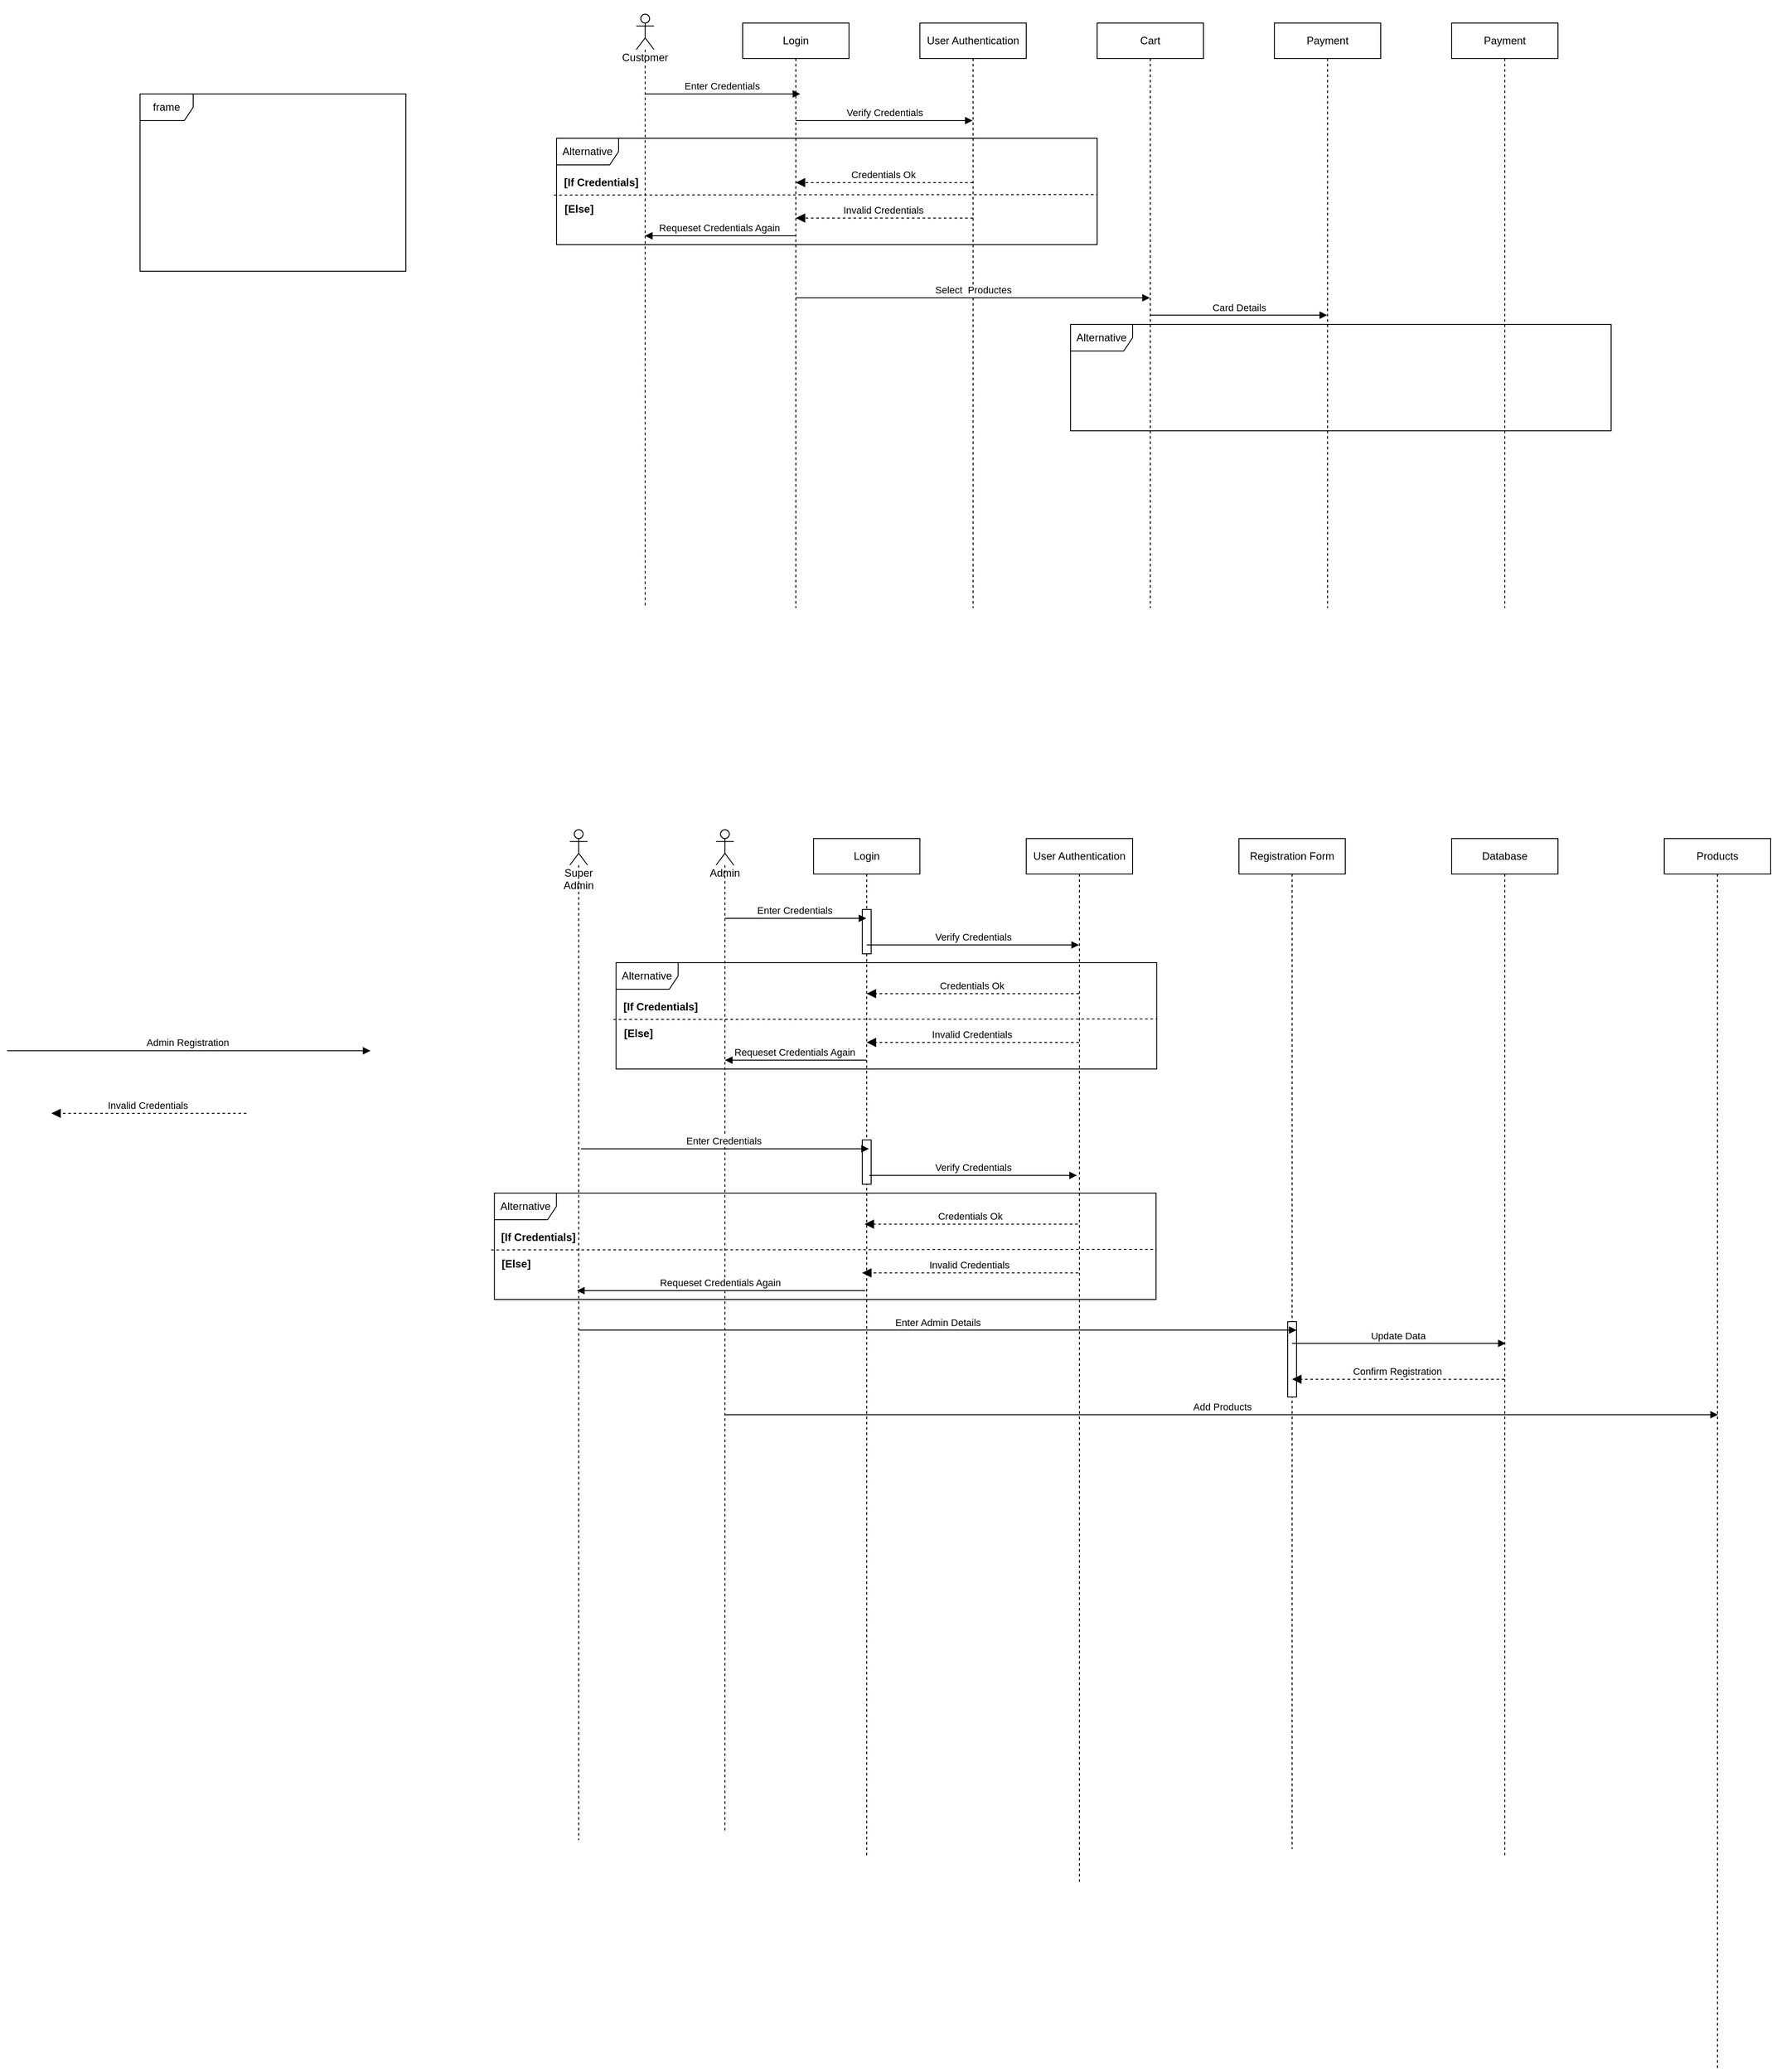 <mxfile version="22.1.3" type="github">
  <diagram name="Page-1" id="2YBvvXClWsGukQMizWep">
    <mxGraphModel dx="2835" dy="871" grid="1" gridSize="10" guides="1" tooltips="1" connect="1" arrows="1" fold="1" page="1" pageScale="1" pageWidth="850" pageHeight="1100" math="0" shadow="0">
      <root>
        <mxCell id="0" />
        <mxCell id="1" parent="0" />
        <mxCell id="aM9ryv3xv72pqoxQDRHE-1" value="Login" style="shape=umlLifeline;perimeter=lifelinePerimeter;whiteSpace=wrap;html=1;container=0;dropTarget=0;collapsible=0;recursiveResize=0;outlineConnect=0;portConstraint=eastwest;newEdgeStyle={&quot;edgeStyle&quot;:&quot;elbowEdgeStyle&quot;,&quot;elbow&quot;:&quot;vertical&quot;,&quot;curved&quot;:0,&quot;rounded&quot;:0};" parent="1" vertex="1">
          <mxGeometry x="200" y="40" width="120" height="660" as="geometry" />
        </mxCell>
        <mxCell id="aM9ryv3xv72pqoxQDRHE-7" value="Enter Credentials&amp;nbsp;" style="html=1;verticalAlign=bottom;endArrow=block;edgeStyle=elbowEdgeStyle;elbow=vertical;curved=0;rounded=0;" parent="1" source="QAOvOlGFRHG_OL1_7ynz-3" edge="1">
          <mxGeometry relative="1" as="geometry">
            <mxPoint x="95" y="120" as="sourcePoint" />
            <Array as="points">
              <mxPoint x="180" y="120" />
            </Array>
            <mxPoint x="265" y="120" as="targetPoint" />
            <mxPoint as="offset" />
          </mxGeometry>
        </mxCell>
        <mxCell id="aM9ryv3xv72pqoxQDRHE-9" value="Requeset Credentials Again&amp;nbsp;" style="html=1;verticalAlign=bottom;endArrow=block;edgeStyle=elbowEdgeStyle;elbow=vertical;curved=0;rounded=0;" parent="1" source="aM9ryv3xv72pqoxQDRHE-1" edge="1">
          <mxGeometry relative="1" as="geometry">
            <mxPoint x="265" y="280" as="sourcePoint" />
            <Array as="points">
              <mxPoint x="190" y="280" />
            </Array>
            <mxPoint x="89.759" y="280" as="targetPoint" />
          </mxGeometry>
        </mxCell>
        <mxCell id="QAOvOlGFRHG_OL1_7ynz-2" value="frame" style="shape=umlFrame;whiteSpace=wrap;html=1;pointerEvents=0;" parent="1" vertex="1">
          <mxGeometry x="-480" y="120" width="300" height="200" as="geometry" />
        </mxCell>
        <mxCell id="QAOvOlGFRHG_OL1_7ynz-3" value="&lt;br&gt;&lt;br&gt;&lt;br&gt;&lt;br&gt;Customer" style="shape=umlLifeline;perimeter=lifelinePerimeter;whiteSpace=wrap;html=1;container=1;dropTarget=0;collapsible=0;recursiveResize=0;outlineConnect=0;portConstraint=eastwest;newEdgeStyle={&quot;curved&quot;:0,&quot;rounded&quot;:0};participant=umlActor;" parent="1" vertex="1">
          <mxGeometry x="80" y="30" width="20" height="670" as="geometry" />
        </mxCell>
        <mxCell id="QAOvOlGFRHG_OL1_7ynz-8" value="User Authentication" style="shape=umlLifeline;perimeter=lifelinePerimeter;whiteSpace=wrap;html=1;container=1;dropTarget=0;collapsible=0;recursiveResize=0;outlineConnect=0;portConstraint=eastwest;newEdgeStyle={&quot;curved&quot;:0,&quot;rounded&quot;:0};" parent="1" vertex="1">
          <mxGeometry x="400" y="40" width="120" height="660" as="geometry" />
        </mxCell>
        <mxCell id="QAOvOlGFRHG_OL1_7ynz-13" value="Verify Credentials" style="html=1;verticalAlign=bottom;endArrow=block;edgeStyle=elbowEdgeStyle;elbow=vertical;curved=0;rounded=0;" parent="1" source="aM9ryv3xv72pqoxQDRHE-1" target="QAOvOlGFRHG_OL1_7ynz-8" edge="1">
          <mxGeometry relative="1" as="geometry">
            <mxPoint x="270" y="150" as="sourcePoint" />
            <Array as="points">
              <mxPoint x="360" y="150" />
            </Array>
            <mxPoint x="460" y="150" as="targetPoint" />
            <mxPoint as="offset" />
          </mxGeometry>
        </mxCell>
        <mxCell id="QAOvOlGFRHG_OL1_7ynz-14" value="Alternative" style="shape=umlFrame;whiteSpace=wrap;html=1;pointerEvents=0;width=70;height=30;" parent="1" vertex="1">
          <mxGeometry x="-10" y="170" width="610" height="120" as="geometry" />
        </mxCell>
        <mxCell id="QAOvOlGFRHG_OL1_7ynz-15" value="Credentials Ok&amp;nbsp;" style="html=1;verticalAlign=bottom;endArrow=block;dashed=1;endSize=8;curved=0;rounded=0;endFill=1;" parent="1" target="aM9ryv3xv72pqoxQDRHE-1" edge="1">
          <mxGeometry relative="1" as="geometry">
            <mxPoint x="460" y="220" as="sourcePoint" />
            <mxPoint x="269.759" y="219.63" as="targetPoint" />
          </mxGeometry>
        </mxCell>
        <mxCell id="QAOvOlGFRHG_OL1_7ynz-20" value="[If Credentials]" style="text;html=1;align=center;verticalAlign=middle;resizable=0;points=[];autosize=1;strokeColor=none;fillColor=none;fontStyle=1" parent="1" vertex="1">
          <mxGeometry x="-15" y="205" width="110" height="30" as="geometry" />
        </mxCell>
        <mxCell id="QAOvOlGFRHG_OL1_7ynz-21" value="" style="endArrow=none;dashed=1;html=1;rounded=0;exitX=-0.005;exitY=0.534;exitDx=0;exitDy=0;exitPerimeter=0;entryX=1.001;entryY=0.529;entryDx=0;entryDy=0;entryPerimeter=0;" parent="1" source="QAOvOlGFRHG_OL1_7ynz-14" target="QAOvOlGFRHG_OL1_7ynz-14" edge="1">
          <mxGeometry width="50" height="50" relative="1" as="geometry">
            <mxPoint x="-20.005" y="234.26" as="sourcePoint" />
            <mxPoint x="556.72" y="234.26" as="targetPoint" />
          </mxGeometry>
        </mxCell>
        <mxCell id="QAOvOlGFRHG_OL1_7ynz-23" value="[Else]" style="text;html=1;align=center;verticalAlign=middle;resizable=0;points=[];autosize=1;strokeColor=none;fillColor=none;fontStyle=1" parent="1" vertex="1">
          <mxGeometry x="-15" y="235" width="60" height="30" as="geometry" />
        </mxCell>
        <mxCell id="QAOvOlGFRHG_OL1_7ynz-24" value="Invalid Credentials&amp;nbsp;" style="html=1;verticalAlign=bottom;endArrow=block;dashed=1;endSize=8;curved=0;rounded=0;endFill=1;" parent="1" target="aM9ryv3xv72pqoxQDRHE-1" edge="1">
          <mxGeometry relative="1" as="geometry">
            <mxPoint x="460" y="260" as="sourcePoint" />
            <mxPoint x="269.999" y="260" as="targetPoint" />
          </mxGeometry>
        </mxCell>
        <mxCell id="ZfyzumD2qH9o0AzrMvMQ-1" value="Cart" style="shape=umlLifeline;perimeter=lifelinePerimeter;whiteSpace=wrap;html=1;container=1;dropTarget=0;collapsible=0;recursiveResize=0;outlineConnect=0;portConstraint=eastwest;newEdgeStyle={&quot;curved&quot;:0,&quot;rounded&quot;:0};" parent="1" vertex="1">
          <mxGeometry x="600" y="40" width="120" height="660" as="geometry" />
        </mxCell>
        <mxCell id="ZfyzumD2qH9o0AzrMvMQ-3" value="Select&amp;nbsp; Productes" style="html=1;verticalAlign=bottom;endArrow=block;edgeStyle=elbowEdgeStyle;elbow=vertical;curved=0;rounded=0;" parent="1" source="aM9ryv3xv72pqoxQDRHE-1" target="ZfyzumD2qH9o0AzrMvMQ-1" edge="1">
          <mxGeometry relative="1" as="geometry">
            <mxPoint x="310" y="350" as="sourcePoint" />
            <Array as="points">
              <mxPoint x="361" y="350" />
            </Array>
            <mxPoint x="446" y="350" as="targetPoint" />
            <mxPoint as="offset" />
          </mxGeometry>
        </mxCell>
        <mxCell id="ZfyzumD2qH9o0AzrMvMQ-5" value="Payment" style="shape=umlLifeline;perimeter=lifelinePerimeter;whiteSpace=wrap;html=1;container=1;dropTarget=0;collapsible=0;recursiveResize=0;outlineConnect=0;portConstraint=eastwest;newEdgeStyle={&quot;curved&quot;:0,&quot;rounded&quot;:0};" parent="1" vertex="1">
          <mxGeometry x="800" y="40" width="120" height="660" as="geometry" />
        </mxCell>
        <mxCell id="ZfyzumD2qH9o0AzrMvMQ-6" value="Card Details" style="html=1;verticalAlign=bottom;endArrow=block;edgeStyle=elbowEdgeStyle;elbow=vertical;curved=0;rounded=0;" parent="1" source="ZfyzumD2qH9o0AzrMvMQ-1" target="ZfyzumD2qH9o0AzrMvMQ-5" edge="1">
          <mxGeometry relative="1" as="geometry">
            <mxPoint x="660" y="369.52" as="sourcePoint" />
            <Array as="points">
              <mxPoint x="750" y="369.52" />
            </Array>
            <mxPoint x="835" y="369.52" as="targetPoint" />
            <mxPoint as="offset" />
          </mxGeometry>
        </mxCell>
        <mxCell id="ZfyzumD2qH9o0AzrMvMQ-7" value="Alternative" style="shape=umlFrame;whiteSpace=wrap;html=1;pointerEvents=0;width=70;height=30;" parent="1" vertex="1">
          <mxGeometry x="570" y="380" width="610" height="120" as="geometry" />
        </mxCell>
        <mxCell id="ZfyzumD2qH9o0AzrMvMQ-9" value="Payment" style="shape=umlLifeline;perimeter=lifelinePerimeter;whiteSpace=wrap;html=1;container=1;dropTarget=0;collapsible=0;recursiveResize=0;outlineConnect=0;portConstraint=eastwest;newEdgeStyle={&quot;curved&quot;:0,&quot;rounded&quot;:0};" parent="1" vertex="1">
          <mxGeometry x="1000" y="40" width="120" height="660" as="geometry" />
        </mxCell>
        <mxCell id="an4VMnbHj8uNjSXk6AY5-1" value="Login" style="shape=umlLifeline;perimeter=lifelinePerimeter;whiteSpace=wrap;html=1;container=1;dropTarget=0;collapsible=0;recursiveResize=0;outlineConnect=0;portConstraint=eastwest;newEdgeStyle={&quot;curved&quot;:0,&quot;rounded&quot;:0};" vertex="1" parent="1">
          <mxGeometry x="280" y="960" width="120" height="1150" as="geometry" />
        </mxCell>
        <mxCell id="an4VMnbHj8uNjSXk6AY5-35" value="" style="html=1;points=[[0,0,0,0,5],[0,1,0,0,-5],[1,0,0,0,5],[1,1,0,0,-5]];perimeter=orthogonalPerimeter;outlineConnect=0;targetShapes=umlLifeline;portConstraint=eastwest;newEdgeStyle={&quot;curved&quot;:0,&quot;rounded&quot;:0};" vertex="1" parent="an4VMnbHj8uNjSXk6AY5-1">
          <mxGeometry x="55" y="80" width="10" height="50" as="geometry" />
        </mxCell>
        <mxCell id="an4VMnbHj8uNjSXk6AY5-37" value="" style="html=1;points=[[0,0,0,0,5],[0,1,0,0,-5],[1,0,0,0,5],[1,1,0,0,-5]];perimeter=orthogonalPerimeter;outlineConnect=0;targetShapes=umlLifeline;portConstraint=eastwest;newEdgeStyle={&quot;curved&quot;:0,&quot;rounded&quot;:0};" vertex="1" parent="an4VMnbHj8uNjSXk6AY5-1">
          <mxGeometry x="55" y="340" width="10" height="50" as="geometry" />
        </mxCell>
        <mxCell id="an4VMnbHj8uNjSXk6AY5-2" value="&lt;br&gt;&lt;br&gt;&lt;br&gt;&lt;br&gt;Admin" style="shape=umlLifeline;perimeter=lifelinePerimeter;whiteSpace=wrap;html=1;container=1;dropTarget=0;collapsible=0;recursiveResize=0;outlineConnect=0;portConstraint=eastwest;newEdgeStyle={&quot;curved&quot;:0,&quot;rounded&quot;:0};participant=umlActor;" vertex="1" parent="1">
          <mxGeometry x="170" y="950" width="20" height="1130" as="geometry" />
        </mxCell>
        <mxCell id="an4VMnbHj8uNjSXk6AY5-3" value="Enter Credentials&amp;nbsp;" style="html=1;verticalAlign=bottom;endArrow=block;edgeStyle=elbowEdgeStyle;elbow=vertical;curved=0;rounded=0;" edge="1" parent="1" source="an4VMnbHj8uNjSXk6AY5-2" target="an4VMnbHj8uNjSXk6AY5-1">
          <mxGeometry relative="1" as="geometry">
            <mxPoint x="160" y="1050" as="sourcePoint" />
            <Array as="points">
              <mxPoint x="230" y="1050" />
            </Array>
            <mxPoint x="315" y="1050" as="targetPoint" />
            <mxPoint as="offset" />
          </mxGeometry>
        </mxCell>
        <mxCell id="an4VMnbHj8uNjSXk6AY5-4" value="User Authentication" style="shape=umlLifeline;perimeter=lifelinePerimeter;whiteSpace=wrap;html=1;container=1;dropTarget=0;collapsible=0;recursiveResize=0;outlineConnect=0;portConstraint=eastwest;newEdgeStyle={&quot;curved&quot;:0,&quot;rounded&quot;:0};" vertex="1" parent="1">
          <mxGeometry x="520" y="960" width="120" height="1180" as="geometry" />
        </mxCell>
        <mxCell id="an4VMnbHj8uNjSXk6AY5-5" value="Verify Credentials" style="html=1;verticalAlign=bottom;endArrow=block;edgeStyle=elbowEdgeStyle;elbow=vertical;curved=0;rounded=0;" edge="1" parent="1" source="an4VMnbHj8uNjSXk6AY5-1" target="an4VMnbHj8uNjSXk6AY5-4">
          <mxGeometry relative="1" as="geometry">
            <mxPoint x="360" y="1080" as="sourcePoint" />
            <Array as="points">
              <mxPoint x="460" y="1080" />
            </Array>
            <mxPoint x="560" y="1080" as="targetPoint" />
            <mxPoint as="offset" />
          </mxGeometry>
        </mxCell>
        <mxCell id="an4VMnbHj8uNjSXk6AY5-6" value="[If Credentials]" style="text;html=1;align=center;verticalAlign=middle;resizable=0;points=[];autosize=1;strokeColor=none;fillColor=none;fontStyle=1" vertex="1" parent="1">
          <mxGeometry x="52.2" y="1135" width="110" height="30" as="geometry" />
        </mxCell>
        <mxCell id="an4VMnbHj8uNjSXk6AY5-7" value="[Else]" style="text;html=1;align=center;verticalAlign=middle;resizable=0;points=[];autosize=1;strokeColor=none;fillColor=none;fontStyle=1" vertex="1" parent="1">
          <mxGeometry x="52.2" y="1165" width="60" height="30" as="geometry" />
        </mxCell>
        <mxCell id="an4VMnbHj8uNjSXk6AY5-8" value="" style="endArrow=none;dashed=1;html=1;rounded=0;exitX=-0.005;exitY=0.534;exitDx=0;exitDy=0;exitPerimeter=0;entryX=1.001;entryY=0.529;entryDx=0;entryDy=0;entryPerimeter=0;" edge="1" source="an4VMnbHj8uNjSXk6AY5-12" target="an4VMnbHj8uNjSXk6AY5-12" parent="1">
          <mxGeometry width="50" height="50" relative="1" as="geometry">
            <mxPoint x="47.195" y="1164.26" as="sourcePoint" />
            <mxPoint x="623.92" y="1164.26" as="targetPoint" />
          </mxGeometry>
        </mxCell>
        <mxCell id="an4VMnbHj8uNjSXk6AY5-9" value="Requeset Credentials Again&amp;nbsp;" style="html=1;verticalAlign=bottom;endArrow=block;edgeStyle=elbowEdgeStyle;elbow=vertical;curved=0;rounded=0;" edge="1" parent="1" source="an4VMnbHj8uNjSXk6AY5-1" target="an4VMnbHj8uNjSXk6AY5-2">
          <mxGeometry relative="1" as="geometry">
            <mxPoint x="327.2" y="1210" as="sourcePoint" />
            <Array as="points">
              <mxPoint x="257.2" y="1210" />
            </Array>
            <mxPoint x="156.959" y="1210" as="targetPoint" />
          </mxGeometry>
        </mxCell>
        <mxCell id="an4VMnbHj8uNjSXk6AY5-10" value="Invalid Credentials&amp;nbsp;" style="html=1;verticalAlign=bottom;endArrow=block;dashed=1;endSize=8;curved=0;rounded=0;endFill=1;" edge="1" parent="1" target="an4VMnbHj8uNjSXk6AY5-1">
          <mxGeometry relative="1" as="geometry">
            <mxPoint x="579.5" y="1190" as="sourcePoint" />
            <mxPoint x="344.974" y="1190" as="targetPoint" />
          </mxGeometry>
        </mxCell>
        <mxCell id="an4VMnbHj8uNjSXk6AY5-11" value="Credentials Ok&amp;nbsp;" style="html=1;verticalAlign=bottom;endArrow=block;dashed=1;endSize=8;curved=0;rounded=0;endFill=1;" edge="1" parent="1" target="an4VMnbHj8uNjSXk6AY5-1">
          <mxGeometry relative="1" as="geometry">
            <mxPoint x="579.5" y="1135" as="sourcePoint" />
            <mxPoint x="360" y="1135" as="targetPoint" />
          </mxGeometry>
        </mxCell>
        <mxCell id="an4VMnbHj8uNjSXk6AY5-12" value="Alternative" style="shape=umlFrame;whiteSpace=wrap;html=1;pointerEvents=0;width=70;height=30;" vertex="1" parent="1">
          <mxGeometry x="57.2" y="1100" width="610" height="120" as="geometry" />
        </mxCell>
        <mxCell id="an4VMnbHj8uNjSXk6AY5-13" value="Registration Form" style="shape=umlLifeline;perimeter=lifelinePerimeter;whiteSpace=wrap;html=1;container=1;dropTarget=0;collapsible=0;recursiveResize=0;outlineConnect=0;portConstraint=eastwest;newEdgeStyle={&quot;curved&quot;:0,&quot;rounded&quot;:0};" vertex="1" parent="1">
          <mxGeometry x="760" y="960" width="120" height="1140" as="geometry" />
        </mxCell>
        <mxCell id="an4VMnbHj8uNjSXk6AY5-39" value="" style="html=1;points=[[0,0,0,0,5],[0,1,0,0,-5],[1,0,0,0,5],[1,1,0,0,-5]];perimeter=orthogonalPerimeter;outlineConnect=0;targetShapes=umlLifeline;portConstraint=eastwest;newEdgeStyle={&quot;curved&quot;:0,&quot;rounded&quot;:0};" vertex="1" parent="an4VMnbHj8uNjSXk6AY5-13">
          <mxGeometry x="55" y="545" width="10" height="85" as="geometry" />
        </mxCell>
        <mxCell id="an4VMnbHj8uNjSXk6AY5-15" value="Enter Admin Details" style="html=1;verticalAlign=bottom;endArrow=block;edgeStyle=elbowEdgeStyle;elbow=vertical;curved=0;rounded=0;" edge="1" parent="1" source="an4VMnbHj8uNjSXk6AY5-24">
          <mxGeometry relative="1" as="geometry">
            <mxPoint x="20" y="1514.5" as="sourcePoint" />
            <Array as="points">
              <mxPoint x="456.5" y="1514.5" />
            </Array>
            <mxPoint x="825" y="1514.5" as="targetPoint" />
            <mxPoint as="offset" />
          </mxGeometry>
        </mxCell>
        <mxCell id="an4VMnbHj8uNjSXk6AY5-16" value="Admin Registration&amp;nbsp;" style="html=1;verticalAlign=bottom;endArrow=block;edgeStyle=elbowEdgeStyle;elbow=vertical;curved=0;rounded=0;" edge="1" parent="1">
          <mxGeometry relative="1" as="geometry">
            <mxPoint x="-630" y="1199.38" as="sourcePoint" />
            <Array as="points">
              <mxPoint x="-539" y="1199.38" />
            </Array>
            <mxPoint x="-220" y="1199.38" as="targetPoint" />
            <mxPoint as="offset" />
          </mxGeometry>
        </mxCell>
        <mxCell id="an4VMnbHj8uNjSXk6AY5-17" value="Invalid Credentials&amp;nbsp;" style="html=1;verticalAlign=bottom;endArrow=block;dashed=1;endSize=8;curved=0;rounded=0;endFill=1;" edge="1" parent="1">
          <mxGeometry relative="1" as="geometry">
            <mxPoint x="-360" y="1270" as="sourcePoint" />
            <mxPoint x="-580" y="1270" as="targetPoint" />
          </mxGeometry>
        </mxCell>
        <mxCell id="an4VMnbHj8uNjSXk6AY5-18" value="Confirm Registration&amp;nbsp;" style="html=1;verticalAlign=bottom;endArrow=block;dashed=1;endSize=8;curved=0;rounded=0;endFill=1;" edge="1" parent="1">
          <mxGeometry relative="1" as="geometry">
            <mxPoint x="1059.5" y="1570" as="sourcePoint" />
            <mxPoint x="820" y="1570" as="targetPoint" />
          </mxGeometry>
        </mxCell>
        <mxCell id="an4VMnbHj8uNjSXk6AY5-19" value="Database" style="shape=umlLifeline;perimeter=lifelinePerimeter;whiteSpace=wrap;html=1;container=1;dropTarget=0;collapsible=0;recursiveResize=0;outlineConnect=0;portConstraint=eastwest;newEdgeStyle={&quot;curved&quot;:0,&quot;rounded&quot;:0};" vertex="1" parent="1">
          <mxGeometry x="1000" y="960" width="120" height="1150" as="geometry" />
        </mxCell>
        <mxCell id="an4VMnbHj8uNjSXk6AY5-20" value="Update Data&amp;nbsp;" style="html=1;verticalAlign=bottom;endArrow=block;edgeStyle=elbowEdgeStyle;elbow=vertical;curved=0;rounded=0;" edge="1" parent="1">
          <mxGeometry relative="1" as="geometry">
            <mxPoint x="820" y="1529.5" as="sourcePoint" />
            <Array as="points">
              <mxPoint x="913" y="1529.5" />
            </Array>
            <mxPoint x="1061" y="1529.5" as="targetPoint" />
            <mxPoint as="offset" />
          </mxGeometry>
        </mxCell>
        <mxCell id="an4VMnbHj8uNjSXk6AY5-21" value="Products" style="shape=umlLifeline;perimeter=lifelinePerimeter;whiteSpace=wrap;html=1;container=1;dropTarget=0;collapsible=0;recursiveResize=0;outlineConnect=0;portConstraint=eastwest;newEdgeStyle={&quot;curved&quot;:0,&quot;rounded&quot;:0};" vertex="1" parent="1">
          <mxGeometry x="1240" y="960" width="120" height="1390" as="geometry" />
        </mxCell>
        <mxCell id="an4VMnbHj8uNjSXk6AY5-22" value="Add Products" style="html=1;verticalAlign=bottom;endArrow=block;edgeStyle=elbowEdgeStyle;elbow=vertical;curved=0;rounded=0;" edge="1" parent="1" source="an4VMnbHj8uNjSXk6AY5-2">
          <mxGeometry relative="1" as="geometry">
            <mxPoint x="339.5" y="1610" as="sourcePoint" />
            <Array as="points">
              <mxPoint x="467" y="1610" />
            </Array>
            <mxPoint x="1300.5" y="1610" as="targetPoint" />
            <mxPoint as="offset" />
          </mxGeometry>
        </mxCell>
        <mxCell id="an4VMnbHj8uNjSXk6AY5-24" value="&lt;br&gt;&lt;br&gt;&lt;br&gt;&lt;br&gt;&lt;br&gt;Super&lt;br&gt;Admin" style="shape=umlLifeline;perimeter=lifelinePerimeter;whiteSpace=wrap;html=1;container=1;dropTarget=0;collapsible=0;recursiveResize=0;outlineConnect=0;portConstraint=eastwest;newEdgeStyle={&quot;curved&quot;:0,&quot;rounded&quot;:0};participant=umlActor;" vertex="1" parent="1">
          <mxGeometry x="5" y="950" width="20" height="1140" as="geometry" />
        </mxCell>
        <mxCell id="an4VMnbHj8uNjSXk6AY5-25" value="Enter Credentials&amp;nbsp;" style="html=1;verticalAlign=bottom;endArrow=block;edgeStyle=elbowEdgeStyle;elbow=vertical;curved=0;rounded=0;" edge="1" parent="1">
          <mxGeometry relative="1" as="geometry">
            <mxPoint x="17.56" y="1310" as="sourcePoint" />
            <Array as="points">
              <mxPoint x="232.45" y="1310" />
            </Array>
            <mxPoint x="342.45" y="1310" as="targetPoint" />
            <mxPoint as="offset" />
          </mxGeometry>
        </mxCell>
        <mxCell id="an4VMnbHj8uNjSXk6AY5-26" value="Verify Credentials" style="html=1;verticalAlign=bottom;endArrow=block;edgeStyle=elbowEdgeStyle;elbow=vertical;curved=0;rounded=0;" edge="1" parent="1">
          <mxGeometry relative="1" as="geometry">
            <mxPoint x="342.81" y="1340" as="sourcePoint" />
            <Array as="points">
              <mxPoint x="457.2" y="1340" />
            </Array>
            <mxPoint x="577.2" y="1340" as="targetPoint" />
            <mxPoint as="offset" />
          </mxGeometry>
        </mxCell>
        <mxCell id="an4VMnbHj8uNjSXk6AY5-27" value="Alternative" style="shape=umlFrame;whiteSpace=wrap;html=1;pointerEvents=0;width=70;height=30;" vertex="1" parent="1">
          <mxGeometry x="-80.14" y="1360" width="746.59" height="120" as="geometry" />
        </mxCell>
        <mxCell id="an4VMnbHj8uNjSXk6AY5-28" value="Credentials Ok&amp;nbsp;" style="html=1;verticalAlign=bottom;endArrow=block;dashed=1;endSize=8;curved=0;rounded=0;endFill=1;" edge="1" parent="1">
          <mxGeometry relative="1" as="geometry">
            <mxPoint x="578.14" y="1395" as="sourcePoint" />
            <mxPoint x="337.64" y="1395" as="targetPoint" />
          </mxGeometry>
        </mxCell>
        <mxCell id="an4VMnbHj8uNjSXk6AY5-29" value="Invalid Credentials&amp;nbsp;" style="html=1;verticalAlign=bottom;endArrow=block;dashed=1;endSize=8;curved=0;rounded=0;endFill=1;" edge="1" parent="1">
          <mxGeometry relative="1" as="geometry">
            <mxPoint x="578.75" y="1450" as="sourcePoint" />
            <mxPoint x="334.8" y="1450" as="targetPoint" />
          </mxGeometry>
        </mxCell>
        <mxCell id="an4VMnbHj8uNjSXk6AY5-30" value="" style="endArrow=none;dashed=1;html=1;rounded=0;exitX=-0.005;exitY=0.534;exitDx=0;exitDy=0;exitPerimeter=0;entryX=1.001;entryY=0.529;entryDx=0;entryDy=0;entryPerimeter=0;" edge="1" source="an4VMnbHj8uNjSXk6AY5-27" target="an4VMnbHj8uNjSXk6AY5-27" parent="1">
          <mxGeometry width="50" height="50" relative="1" as="geometry">
            <mxPoint x="45.835" y="1424.26" as="sourcePoint" />
            <mxPoint x="622.56" y="1424.26" as="targetPoint" />
          </mxGeometry>
        </mxCell>
        <mxCell id="an4VMnbHj8uNjSXk6AY5-31" value="Requeset Credentials Again&amp;nbsp;" style="html=1;verticalAlign=bottom;endArrow=block;edgeStyle=elbowEdgeStyle;elbow=vertical;curved=0;rounded=0;" edge="1" parent="1">
          <mxGeometry relative="1" as="geometry">
            <mxPoint x="338.64" y="1470" as="sourcePoint" />
            <Array as="points">
              <mxPoint x="255.84" y="1470" />
            </Array>
            <mxPoint x="13.083" y="1470" as="targetPoint" />
          </mxGeometry>
        </mxCell>
        <mxCell id="an4VMnbHj8uNjSXk6AY5-32" value="[Else]" style="text;html=1;align=center;verticalAlign=middle;resizable=0;points=[];autosize=1;strokeColor=none;fillColor=none;fontStyle=1" vertex="1" parent="1">
          <mxGeometry x="-85.75" y="1425" width="60" height="30" as="geometry" />
        </mxCell>
        <mxCell id="an4VMnbHj8uNjSXk6AY5-33" value="[If Credentials]" style="text;html=1;align=center;verticalAlign=middle;resizable=0;points=[];autosize=1;strokeColor=none;fillColor=none;fontStyle=1" vertex="1" parent="1">
          <mxGeometry x="-85.75" y="1395" width="110" height="30" as="geometry" />
        </mxCell>
      </root>
    </mxGraphModel>
  </diagram>
</mxfile>
